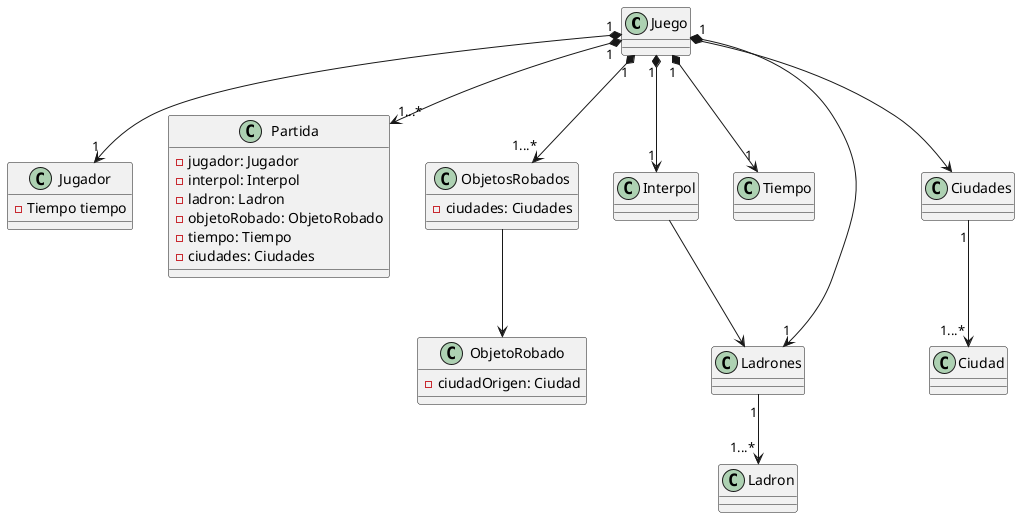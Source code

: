 @startuml

class Juego{}

class Jugador{
    - Tiempo tiempo
}

class Partida{
    - jugador: Jugador
    - interpol: Interpol
    - ladron: Ladron
    - objetoRobado: ObjetoRobado
    - tiempo: Tiempo
    - ciudades: Ciudades
}

class ObjetosRobados{
    - ciudades: Ciudades
}

class ObjetoRobado{
    - ciudadOrigen: Ciudad
}

class Interpol{}

class Tiempo{}

class Ciudades{}

class Ciudad{}

Juego "1"*-->"1" Jugador
Juego "1"*-->"1" Tiempo
Juego "1"*-->"1...*" Partida
Juego "1"*-->"1" Interpol
Juego "1"*-->"1...*" ObjetosRobados
Juego "1"*-->"1" Ladrones
Juego *--> Ciudades

Interpol --> Ladrones
Ladrones "1"-->"1...*" Ladron
Ciudades "1"-->"1...*" Ciudad
ObjetosRobados --> ObjetoRobado

@enduml